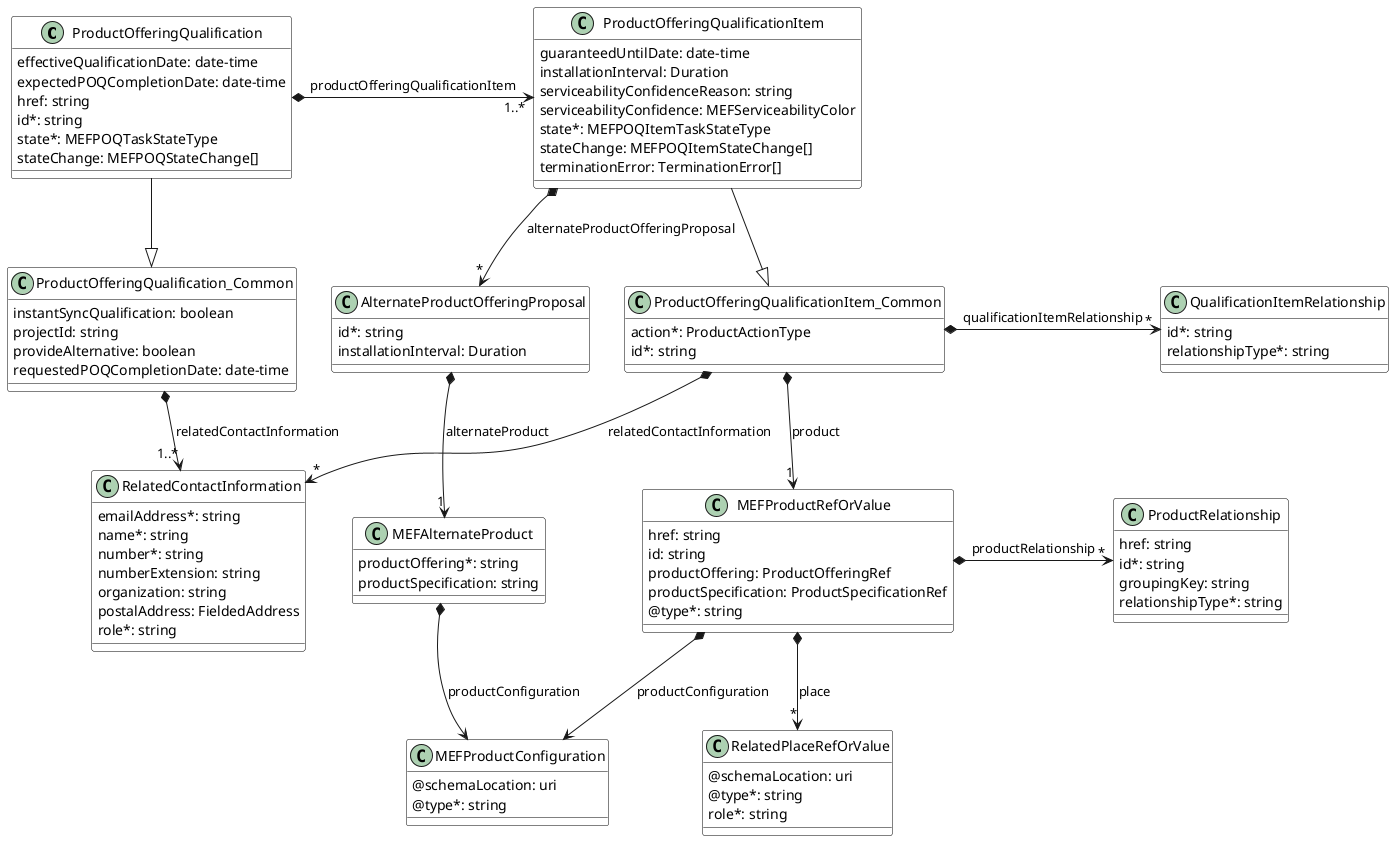 @startuml
skinparam {
    ClassBackgroundColor White
    ClassBorderColor Black
}

class ProductOfferingQualification {

    effectiveQualificationDate: date-time 
    expectedPOQCompletionDate: date-time 
    href: string 
    id*: string 
    state*: MEFPOQTaskStateType
    stateChange: MEFPOQStateChange[]
}
ProductOfferingQualification --|> ProductOfferingQualification_Common

ProductOfferingQualification *->"1..*" ProductOfferingQualificationItem : productOfferingQualificationItem


class ProductOfferingQualificationItem {

    guaranteedUntilDate: date-time 
    installationInterval: Duration
    serviceabilityConfidenceReason: string 
    serviceabilityConfidence: MEFServiceabilityColor 
    state*: MEFPOQItemTaskStateType 
    stateChange: MEFPOQItemStateChange[]
    terminationError: TerminationError[]
}
ProductOfferingQualificationItem --|> ProductOfferingQualificationItem_Common

ProductOfferingQualificationItem *-->"*" AlternateProductOfferingProposal : alternateProductOfferingProposal

class AlternateProductOfferingProposal {
    id*: string 
    installationInterval: Duration
}

AlternateProductOfferingProposal *-->"1" MEFAlternateProduct : alternateProduct

class MEFProductConfiguration {

    @schemaLocation: uri 
    @type*: string 
}



class MEFAlternateProduct {
    productOffering*: string
    productSpecification: string
}

MEFAlternateProduct *--> MEFProductConfiguration : productConfiguration


class MEFProductRefOrValue {

    href: string 
    id: string 
    productOffering: ProductOfferingRef
    productSpecification: ProductSpecificationRef
    @type*: string 
}

MEFProductRefOrValue *-->"*" RelatedPlaceRefOrValue : place
MEFProductRefOrValue *--> MEFProductConfiguration : productConfiguration
MEFProductRefOrValue *->"*" ProductRelationship : productRelationship


class ProductOfferingQualificationItem_Common {

    action*: ProductActionType 
    id*: string 

}

ProductOfferingQualificationItem_Common *-->"1" MEFProductRefOrValue : product
ProductOfferingQualificationItem_Common *->"*" QualificationItemRelationship : qualificationItemRelationship
ProductOfferingQualificationItem_Common *-->"*" RelatedContactInformation : relatedContactInformation


class QualificationItemRelationship {

    id*: string 
    relationshipType*: string 
}

class ProductOfferingQualification_Common {

    instantSyncQualification: boolean 
    projectId: string 
    provideAlternative: boolean 
    requestedPOQCompletionDate: date-time 

}

ProductOfferingQualification_Common *-->"1..*" RelatedContactInformation : relatedContactInformation

class ProductRelationship {

    href: string 
    id*: string 
    groupingKey: string 
    relationshipType*: string 
}

class RelatedContactInformation {

    emailAddress*: string 
    name*: string 
    number*: string 
    numberExtension: string 
    organization: string
    postalAddress: FieldedAddress
    role*: string 
}
class RelatedPlaceRefOrValue {

    @schemaLocation: uri 
    @type*: string 
    role*: string 
}


@enduml
